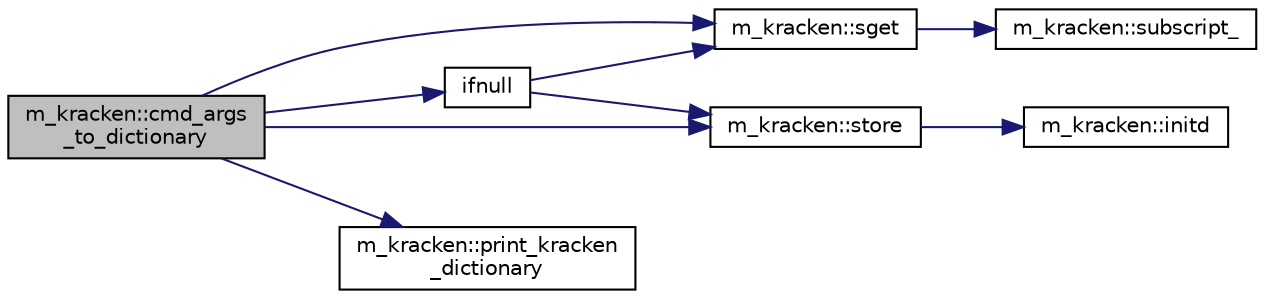 digraph "m_kracken::cmd_args_to_dictionary"
{
 // LATEX_PDF_SIZE
  edge [fontname="Helvetica",fontsize="10",labelfontname="Helvetica",labelfontsize="10"];
  node [fontname="Helvetica",fontsize="10",shape=record];
  rankdir="LR";
  Node1 [label="m_kracken::cmd_args\l_to_dictionary",height=0.2,width=0.4,color="black", fillcolor="grey75", style="filled", fontcolor="black",tooltip=" "];
  Node1 -> Node2 [color="midnightblue",fontsize="10",style="solid",fontname="Helvetica"];
  Node2 [label="ifnull",height=0.2,width=0.4,color="black", fillcolor="white", style="filled",URL="$M__kracken_8f90.html#aa26f90016621d1ee43d3b5b66316532b",tooltip=" "];
  Node2 -> Node3 [color="midnightblue",fontsize="10",style="solid",fontname="Helvetica"];
  Node3 [label="m_kracken::sget",height=0.2,width=0.4,color="black", fillcolor="white", style="filled",URL="$namespacem__kracken.html#a9a64192326816b0b9badcc11506628ee",tooltip=" "];
  Node3 -> Node4 [color="midnightblue",fontsize="10",style="solid",fontname="Helvetica"];
  Node4 [label="m_kracken::subscript_",height=0.2,width=0.4,color="black", fillcolor="white", style="filled",URL="$namespacem__kracken.html#a3c87f6cd9c414d903b41ea81befa0343",tooltip=" "];
  Node2 -> Node5 [color="midnightblue",fontsize="10",style="solid",fontname="Helvetica"];
  Node5 [label="m_kracken::store",height=0.2,width=0.4,color="black", fillcolor="white", style="filled",URL="$namespacem__kracken.html#a6eb597e3ca7d161933f595788d511fd7",tooltip=" "];
  Node5 -> Node6 [color="midnightblue",fontsize="10",style="solid",fontname="Helvetica"];
  Node6 [label="m_kracken::initd",height=0.2,width=0.4,color="black", fillcolor="white", style="filled",URL="$namespacem__kracken.html#a72ce8ce4280e366c854256431816049f",tooltip=" "];
  Node1 -> Node7 [color="midnightblue",fontsize="10",style="solid",fontname="Helvetica"];
  Node7 [label="m_kracken::print_kracken\l_dictionary",height=0.2,width=0.4,color="black", fillcolor="white", style="filled",URL="$namespacem__kracken.html#ac7fe8ee4b3d9a05dcd3d33fbad347f22",tooltip=" "];
  Node1 -> Node3 [color="midnightblue",fontsize="10",style="solid",fontname="Helvetica"];
  Node1 -> Node5 [color="midnightblue",fontsize="10",style="solid",fontname="Helvetica"];
}
